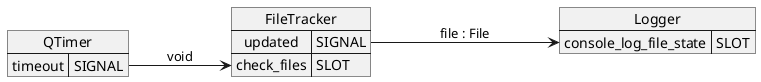 @startuml gwe
left to right direction

map QTimer {
    timeout=>SIGNAL
}

map FileTracker {
    updated=>SIGNAL
    check_files=>SLOT
}

map Logger {
    console_log_file_state=>SLOT
}
QTimer::timeout --> FileTracker::check_files : void
FileTracker::updated ---> Logger::console_log_file_state : "file : File"
@enduml
